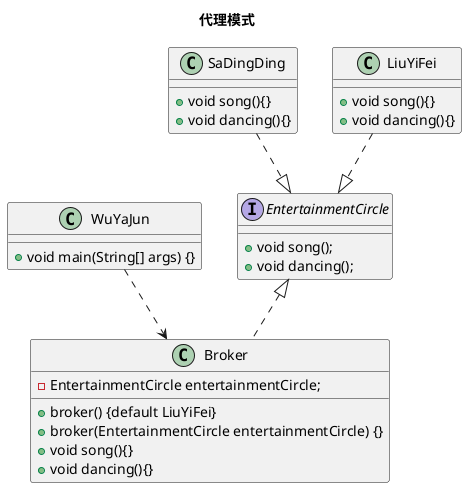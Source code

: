 @startuml
title 代理模式
interface EntertainmentCircle{
    +void song();
    +void dancing();
}

class Broker{
    -EntertainmentCircle entertainmentCircle;
    +broker() {default LiuYiFei}
    +broker(EntertainmentCircle entertainmentCircle) {}
    +void song(){}
    +void dancing(){}
}
EntertainmentCircle <|..Broker

class SaDingDing{
    +void song(){}
    +void dancing(){}
}
SaDingDing ..|> EntertainmentCircle

class LiuYiFei {
    +void song(){}
    +void dancing(){}
}
LiuYiFei ..|> EntertainmentCircle

class WuYaJun{
    + void main(String[] args) {}
}
WuYaJun ..> Broker

@enduml